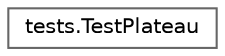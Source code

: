 digraph "Graphical Class Hierarchy"
{
 // LATEX_PDF_SIZE
  bgcolor="transparent";
  edge [fontname=Helvetica,fontsize=10,labelfontname=Helvetica,labelfontsize=10];
  node [fontname=Helvetica,fontsize=10,shape=box,height=0.2,width=0.4];
  rankdir="LR";
  Node0 [id="Node000000",label="tests.TestPlateau",height=0.2,width=0.4,color="grey40", fillcolor="white", style="filled",URL="$classtests_1_1_test_plateau.html",tooltip=" "];
}
